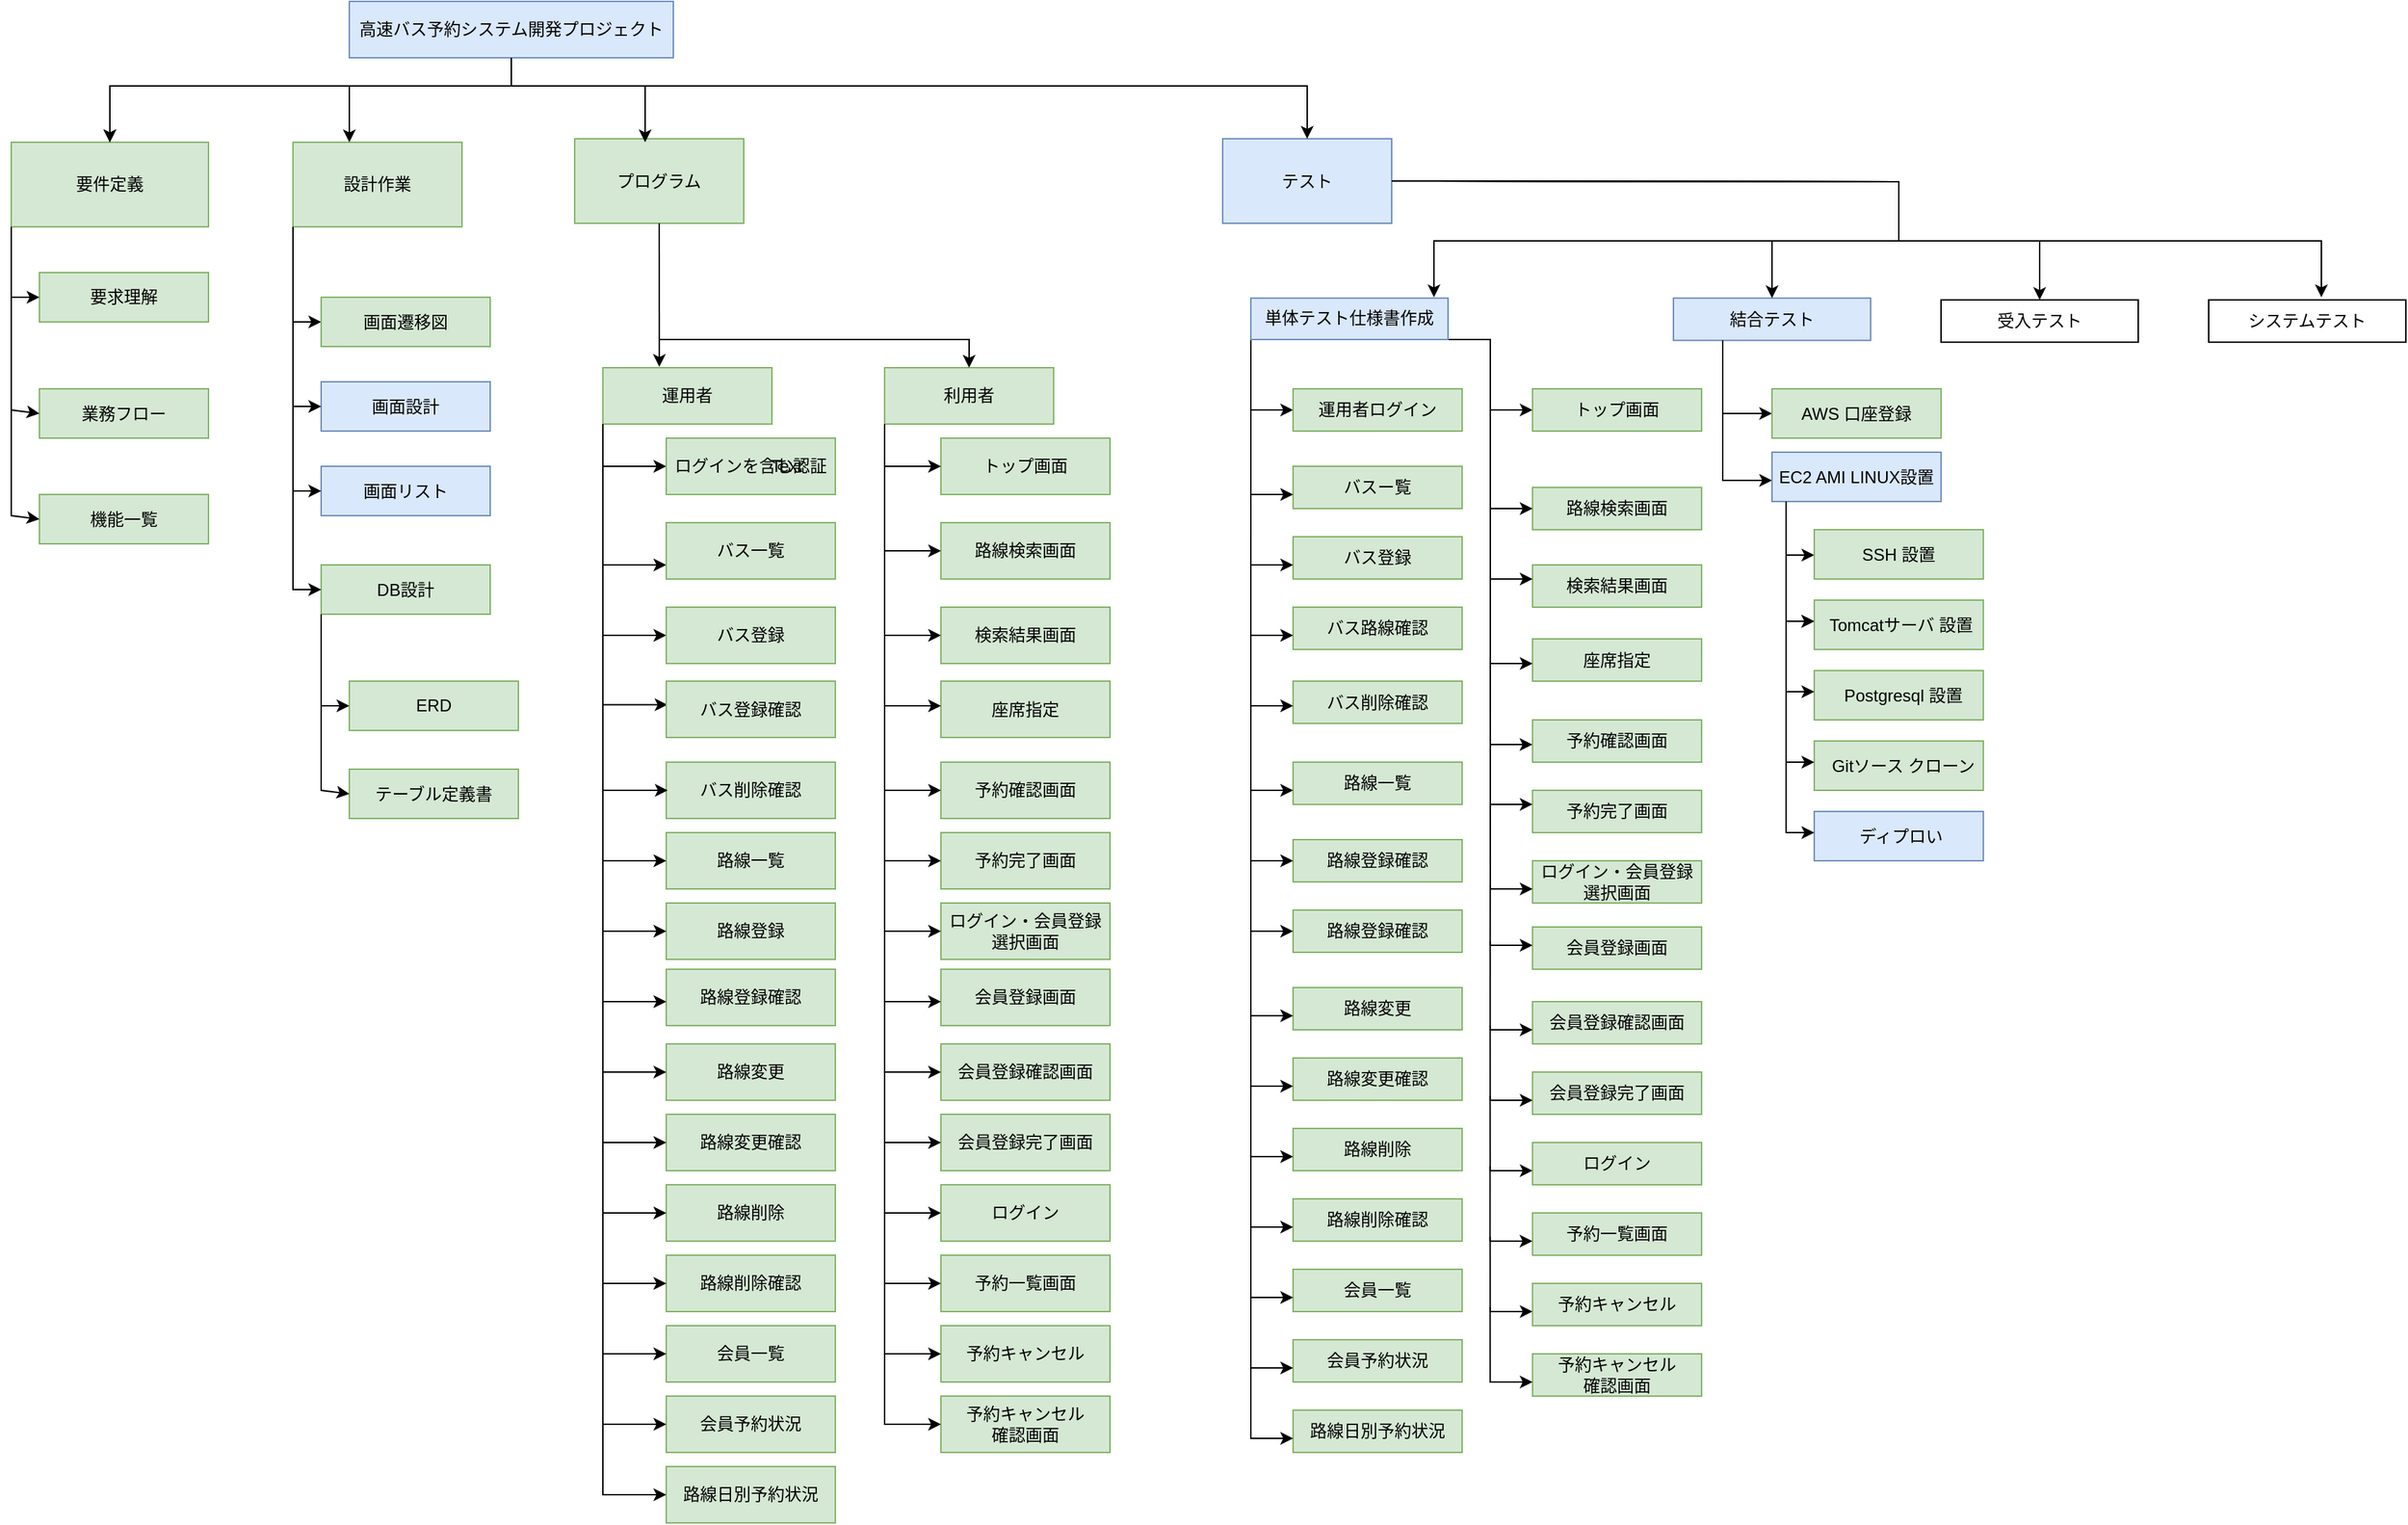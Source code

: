 <mxfile version="20.6.1" type="device"><diagram id="prtHgNgQTEPvFCAcTncT" name="Page-1"><mxGraphModel dx="2458" dy="1583" grid="1" gridSize="10" guides="1" tooltips="1" connect="1" arrows="1" fold="1" page="1" pageScale="1" pageWidth="1169" pageHeight="1654" math="0" shadow="0"><root><mxCell id="0"/><mxCell id="1" parent="0"/><mxCell id="2YZ6IijjVbYAgXZymC9r-2" value="高速バス予約システム開発プロジェクト" style="rounded=0;whiteSpace=wrap;html=1;fillColor=#dae8fc;strokeColor=#6c8ebf;" parent="1" vertex="1"><mxGeometry x="640" y="220" width="230" height="40" as="geometry"/></mxCell><mxCell id="2YZ6IijjVbYAgXZymC9r-4" value="要件定義&lt;br&gt;" style="rounded=0;whiteSpace=wrap;html=1;fillColor=#d5e8d4;strokeColor=#82b366;" parent="1" vertex="1"><mxGeometry x="400" y="320" width="140" height="60" as="geometry"/></mxCell><mxCell id="PONjKPKT1WQ02OCwqunE-102" style="edgeStyle=orthogonalEdgeStyle;rounded=0;orthogonalLoop=1;jettySize=auto;html=1;exitX=0;exitY=1;exitDx=0;exitDy=0;entryX=0;entryY=0.5;entryDx=0;entryDy=0;" parent="1" source="2YZ6IijjVbYAgXZymC9r-5" target="OT1QdNYtgGuG-CiTb3LI-2" edge="1"><mxGeometry relative="1" as="geometry"><mxPoint x="599.857" y="450" as="targetPoint"/></mxGeometry></mxCell><mxCell id="2YZ6IijjVbYAgXZymC9r-5" value="設計作業" style="rounded=0;whiteSpace=wrap;html=1;fillColor=#d5e8d4;strokeColor=#82b366;" parent="1" vertex="1"><mxGeometry x="600" y="320" width="120" height="60" as="geometry"/></mxCell><mxCell id="2YZ6IijjVbYAgXZymC9r-6" value="テスト" style="rounded=0;whiteSpace=wrap;html=1;fillColor=#dae8fc;strokeColor=#6c8ebf;" parent="1" vertex="1"><mxGeometry x="1260" y="317.5" width="120" height="60" as="geometry"/></mxCell><mxCell id="2YZ6IijjVbYAgXZymC9r-8" value="業務フロー" style="rounded=0;whiteSpace=wrap;html=1;fillColor=#d5e8d4;strokeColor=#82b366;" parent="1" vertex="1"><mxGeometry x="420" y="495" width="120" height="35" as="geometry"/></mxCell><mxCell id="2YZ6IijjVbYAgXZymC9r-9" value="機能一覧" style="rounded=0;whiteSpace=wrap;html=1;fillColor=#d5e8d4;strokeColor=#82b366;" parent="1" vertex="1"><mxGeometry x="420" y="570" width="120" height="35" as="geometry"/></mxCell><mxCell id="2YZ6IijjVbYAgXZymC9r-21" value="DB設計" style="rounded=0;whiteSpace=wrap;html=1;fillColor=#d5e8d4;strokeColor=#82b366;" parent="1" vertex="1"><mxGeometry x="620" y="620" width="120" height="35" as="geometry"/></mxCell><mxCell id="2YZ6IijjVbYAgXZymC9r-22" value="画面設計" style="rounded=0;whiteSpace=wrap;html=1;fillColor=#dae8fc;strokeColor=#6c8ebf;" parent="1" vertex="1"><mxGeometry x="620" y="490" width="120" height="35" as="geometry"/></mxCell><mxCell id="2YZ6IijjVbYAgXZymC9r-23" value="要求理解" style="rounded=0;whiteSpace=wrap;html=1;fillColor=#d5e8d4;strokeColor=#82b366;" parent="1" vertex="1"><mxGeometry x="420" y="412.5" width="120" height="35" as="geometry"/></mxCell><mxCell id="2YZ6IijjVbYAgXZymC9r-40" value="プログラム" style="rounded=0;whiteSpace=wrap;html=1;fillColor=#d5e8d4;strokeColor=#82b366;" parent="1" vertex="1"><mxGeometry x="800" y="317.5" width="120" height="60" as="geometry"/></mxCell><mxCell id="tXF75uUxSYQdRjVBE2Fn-13" style="edgeStyle=orthogonalEdgeStyle;rounded=0;orthogonalLoop=1;jettySize=auto;html=1;exitX=0;exitY=1;exitDx=0;exitDy=0;entryX=0;entryY=0.5;entryDx=0;entryDy=0;" parent="1" source="2YZ6IijjVbYAgXZymC9r-47" target="399WQl0dQXW_KDpSOLv3-2" edge="1"><mxGeometry relative="1" as="geometry"><Array as="points"><mxPoint x="1280" y="510"/></Array></mxGeometry></mxCell><mxCell id="tXF75uUxSYQdRjVBE2Fn-50" style="edgeStyle=orthogonalEdgeStyle;rounded=0;orthogonalLoop=1;jettySize=auto;html=1;exitX=1;exitY=1;exitDx=0;exitDy=0;entryX=0;entryY=0.5;entryDx=0;entryDy=0;" parent="1" source="2YZ6IijjVbYAgXZymC9r-47" target="tXF75uUxSYQdRjVBE2Fn-33" edge="1"><mxGeometry relative="1" as="geometry"><Array as="points"><mxPoint x="1450" y="460"/><mxPoint x="1450" y="510"/></Array></mxGeometry></mxCell><mxCell id="2YZ6IijjVbYAgXZymC9r-47" value="単体テスト仕様書作成" style="rounded=0;whiteSpace=wrap;html=1;fillColor=#dae8fc;strokeColor=#6c8ebf;" parent="1" vertex="1"><mxGeometry x="1280" y="430.63" width="140" height="29.37" as="geometry"/></mxCell><mxCell id="2YZ6IijjVbYAgXZymC9r-57" value="システムテスト" style="rounded=0;whiteSpace=wrap;html=1;" parent="1" vertex="1"><mxGeometry x="1960" y="431.88" width="140" height="30" as="geometry"/></mxCell><mxCell id="2YZ6IijjVbYAgXZymC9r-64" value="受入テスト" style="rounded=0;whiteSpace=wrap;html=1;" parent="1" vertex="1"><mxGeometry x="1770" y="431.88" width="140" height="30" as="geometry"/></mxCell><mxCell id="OT1QdNYtgGuG-CiTb3LI-2" value="画面遷移図" style="rounded=0;whiteSpace=wrap;html=1;fillColor=#d5e8d4;strokeColor=#82b366;" parent="1" vertex="1"><mxGeometry x="620" y="430" width="120" height="35" as="geometry"/></mxCell><mxCell id="OT1QdNYtgGuG-CiTb3LI-13" value="ERD" style="rounded=0;whiteSpace=wrap;html=1;fillColor=#d5e8d4;strokeColor=#82b366;" parent="1" vertex="1"><mxGeometry x="640" y="702.5" width="120" height="35" as="geometry"/></mxCell><mxCell id="OT1QdNYtgGuG-CiTb3LI-14" value="テーブル定義書" style="rounded=0;whiteSpace=wrap;html=1;fillColor=#d5e8d4;strokeColor=#82b366;" parent="1" vertex="1"><mxGeometry x="640" y="765" width="120" height="35" as="geometry"/></mxCell><mxCell id="1IsK7-y6gbtcuvaPX_P7-2" value="" style="edgeStyle=orthogonalEdgeStyle;rounded=0;orthogonalLoop=1;jettySize=auto;html=1;exitX=0.25;exitY=1;exitDx=0;exitDy=0;entryX=0;entryY=0.5;entryDx=0;entryDy=0;" edge="1" parent="1" source="OT1QdNYtgGuG-CiTb3LI-31" target="1IsK7-y6gbtcuvaPX_P7-1"><mxGeometry relative="1" as="geometry"/></mxCell><mxCell id="OT1QdNYtgGuG-CiTb3LI-31" value="結合テスト" style="rounded=0;whiteSpace=wrap;html=1;fillColor=#dae8fc;strokeColor=#6c8ebf;" parent="1" vertex="1"><mxGeometry x="1580" y="430.63" width="140" height="30" as="geometry"/></mxCell><mxCell id="UErRIo9fSoqFas0aDZZx-2" value="画面リスト" style="rounded=0;whiteSpace=wrap;html=1;fillColor=#dae8fc;strokeColor=#6c8ebf;" parent="1" vertex="1"><mxGeometry x="620" y="550" width="120" height="35" as="geometry"/></mxCell><mxCell id="PONjKPKT1WQ02OCwqunE-5" style="edgeStyle=orthogonalEdgeStyle;rounded=0;orthogonalLoop=1;jettySize=auto;html=1;exitX=0;exitY=1;exitDx=0;exitDy=0;entryX=0;entryY=0.5;entryDx=0;entryDy=0;" parent="1" source="UErRIo9fSoqFas0aDZZx-5" target="PONjKPKT1WQ02OCwqunE-1" edge="1"><mxGeometry relative="1" as="geometry"><mxPoint x="820" y="550" as="targetPoint"/><Array as="points"><mxPoint x="820" y="550"/></Array></mxGeometry></mxCell><mxCell id="PONjKPKT1WQ02OCwqunE-7" style="edgeStyle=orthogonalEdgeStyle;rounded=0;orthogonalLoop=1;jettySize=auto;html=1;exitX=0;exitY=1;exitDx=0;exitDy=0;entryX=0;entryY=0.75;entryDx=0;entryDy=0;" parent="1" source="UErRIo9fSoqFas0aDZZx-5" target="PONjKPKT1WQ02OCwqunE-4" edge="1"><mxGeometry relative="1" as="geometry"><mxPoint x="840" y="620" as="targetPoint"/><Array as="points"><mxPoint x="820" y="620"/><mxPoint x="860" y="620"/></Array></mxGeometry></mxCell><mxCell id="PONjKPKT1WQ02OCwqunE-18" style="edgeStyle=orthogonalEdgeStyle;rounded=0;orthogonalLoop=1;jettySize=auto;html=1;exitX=0;exitY=1;exitDx=0;exitDy=0;entryX=0;entryY=0.5;entryDx=0;entryDy=0;" parent="1" source="UErRIo9fSoqFas0aDZZx-5" target="PONjKPKT1WQ02OCwqunE-10" edge="1"><mxGeometry relative="1" as="geometry"><mxPoint x="860" y="670" as="targetPoint"/><Array as="points"><mxPoint x="820" y="670"/></Array></mxGeometry></mxCell><mxCell id="PONjKPKT1WQ02OCwqunE-19" style="edgeStyle=orthogonalEdgeStyle;rounded=0;orthogonalLoop=1;jettySize=auto;html=1;exitX=0;exitY=1;exitDx=0;exitDy=0;entryX=0.007;entryY=0.42;entryDx=0;entryDy=0;entryPerimeter=0;" parent="1" source="UErRIo9fSoqFas0aDZZx-5" target="PONjKPKT1WQ02OCwqunE-14" edge="1"><mxGeometry relative="1" as="geometry"><mxPoint x="860" y="720" as="targetPoint"/><Array as="points"><mxPoint x="820" y="719"/></Array></mxGeometry></mxCell><mxCell id="UErRIo9fSoqFas0aDZZx-5" value="運用者" style="rounded=0;whiteSpace=wrap;html=1;fillColor=#d5e8d4;strokeColor=#82b366;" parent="1" vertex="1"><mxGeometry x="820" y="480" width="120" height="40" as="geometry"/></mxCell><mxCell id="PONjKPKT1WQ02OCwqunE-1" value="ログインを含む認証" style="rounded=0;whiteSpace=wrap;html=1;fillColor=#d5e8d4;strokeColor=#82b366;" parent="1" vertex="1"><mxGeometry x="865" y="530" width="120" height="40" as="geometry"/></mxCell><mxCell id="PONjKPKT1WQ02OCwqunE-4" value="バス一覧" style="rounded=0;whiteSpace=wrap;html=1;fillColor=#d5e8d4;strokeColor=#82b366;" parent="1" vertex="1"><mxGeometry x="865" y="590" width="120" height="40" as="geometry"/></mxCell><mxCell id="PONjKPKT1WQ02OCwqunE-10" value="バス登録" style="rounded=0;whiteSpace=wrap;html=1;fillColor=#d5e8d4;strokeColor=#82b366;" parent="1" vertex="1"><mxGeometry x="865" y="650" width="120" height="40" as="geometry"/></mxCell><mxCell id="PONjKPKT1WQ02OCwqunE-14" value="バス登録確認" style="rounded=0;whiteSpace=wrap;html=1;fillColor=#d5e8d4;strokeColor=#82b366;" parent="1" vertex="1"><mxGeometry x="865" y="702.5" width="120" height="40" as="geometry"/></mxCell><mxCell id="PONjKPKT1WQ02OCwqunE-16" value="バス削除確認" style="rounded=0;whiteSpace=wrap;html=1;fillColor=#d5e8d4;strokeColor=#82b366;" parent="1" vertex="1"><mxGeometry x="865" y="760" width="120" height="40" as="geometry"/></mxCell><mxCell id="PONjKPKT1WQ02OCwqunE-17" value="路線一覧" style="rounded=0;whiteSpace=wrap;html=1;fillColor=#d5e8d4;strokeColor=#82b366;" parent="1" vertex="1"><mxGeometry x="865" y="810" width="120" height="40" as="geometry"/></mxCell><mxCell id="PONjKPKT1WQ02OCwqunE-21" value="路線登録" style="rounded=0;whiteSpace=wrap;html=1;fillColor=#d5e8d4;strokeColor=#82b366;" parent="1" vertex="1"><mxGeometry x="865" y="860" width="120" height="40" as="geometry"/></mxCell><mxCell id="PONjKPKT1WQ02OCwqunE-22" value="路線登録確認" style="rounded=0;whiteSpace=wrap;html=1;fillColor=#d5e8d4;strokeColor=#82b366;" parent="1" vertex="1"><mxGeometry x="865" y="907" width="120" height="40" as="geometry"/></mxCell><mxCell id="PONjKPKT1WQ02OCwqunE-23" value="路線変更" style="rounded=0;whiteSpace=wrap;html=1;fillColor=#d5e8d4;strokeColor=#82b366;" parent="1" vertex="1"><mxGeometry x="865" y="960" width="120" height="40" as="geometry"/></mxCell><mxCell id="PONjKPKT1WQ02OCwqunE-24" value="路線変更確認" style="rounded=0;whiteSpace=wrap;html=1;fillColor=#d5e8d4;strokeColor=#82b366;" parent="1" vertex="1"><mxGeometry x="865" y="1010" width="120" height="40" as="geometry"/></mxCell><mxCell id="PONjKPKT1WQ02OCwqunE-25" value="路線削除" style="rounded=0;whiteSpace=wrap;html=1;fillColor=#d5e8d4;strokeColor=#82b366;" parent="1" vertex="1"><mxGeometry x="865" y="1060" width="120" height="40" as="geometry"/></mxCell><mxCell id="PONjKPKT1WQ02OCwqunE-26" value="路線削除確認" style="rounded=0;whiteSpace=wrap;html=1;fillColor=#d5e8d4;strokeColor=#82b366;" parent="1" vertex="1"><mxGeometry x="865" y="1110" width="120" height="40" as="geometry"/></mxCell><mxCell id="PONjKPKT1WQ02OCwqunE-28" value="会員一覧" style="rounded=0;whiteSpace=wrap;html=1;fillColor=#d5e8d4;strokeColor=#82b366;" parent="1" vertex="1"><mxGeometry x="865" y="1160" width="120" height="40" as="geometry"/></mxCell><mxCell id="PONjKPKT1WQ02OCwqunE-29" value="会員予約状況" style="rounded=0;whiteSpace=wrap;html=1;fillColor=#d5e8d4;strokeColor=#82b366;" parent="1" vertex="1"><mxGeometry x="865" y="1210" width="120" height="40" as="geometry"/></mxCell><mxCell id="PONjKPKT1WQ02OCwqunE-30" value="路線日別予約状況" style="rounded=0;whiteSpace=wrap;html=1;fillColor=#d5e8d4;strokeColor=#82b366;" parent="1" vertex="1"><mxGeometry x="865" y="1260" width="120" height="40" as="geometry"/></mxCell><mxCell id="PONjKPKT1WQ02OCwqunE-33" style="edgeStyle=orthogonalEdgeStyle;rounded=0;orthogonalLoop=1;jettySize=auto;html=1;exitX=0;exitY=1;exitDx=0;exitDy=0;" parent="1" source="UErRIo9fSoqFas0aDZZx-5" edge="1"><mxGeometry relative="1" as="geometry"><mxPoint x="866" y="780" as="targetPoint"/><mxPoint x="820" y="515" as="sourcePoint"/><Array as="points"><mxPoint x="820" y="780"/><mxPoint x="866" y="780"/></Array></mxGeometry></mxCell><mxCell id="PONjKPKT1WQ02OCwqunE-34" style="edgeStyle=orthogonalEdgeStyle;rounded=0;orthogonalLoop=1;jettySize=auto;html=1;exitX=0;exitY=1;exitDx=0;exitDy=0;entryX=0;entryY=0.5;entryDx=0;entryDy=0;" parent="1" source="UErRIo9fSoqFas0aDZZx-5" target="PONjKPKT1WQ02OCwqunE-17" edge="1"><mxGeometry relative="1" as="geometry"><mxPoint x="860" y="830" as="targetPoint"/><mxPoint x="820" y="515" as="sourcePoint"/><Array as="points"><mxPoint x="820" y="830"/></Array></mxGeometry></mxCell><mxCell id="PONjKPKT1WQ02OCwqunE-35" style="edgeStyle=orthogonalEdgeStyle;rounded=0;orthogonalLoop=1;jettySize=auto;html=1;exitX=0;exitY=1;exitDx=0;exitDy=0;" parent="1" source="UErRIo9fSoqFas0aDZZx-5" edge="1"><mxGeometry relative="1" as="geometry"><mxPoint x="865" y="880" as="targetPoint"/><mxPoint x="820" y="515.0" as="sourcePoint"/><Array as="points"><mxPoint x="820" y="880"/><mxPoint x="865" y="880"/></Array></mxGeometry></mxCell><mxCell id="PONjKPKT1WQ02OCwqunE-36" style="edgeStyle=orthogonalEdgeStyle;rounded=0;orthogonalLoop=1;jettySize=auto;html=1;exitX=0;exitY=1;exitDx=0;exitDy=0;" parent="1" source="UErRIo9fSoqFas0aDZZx-5" edge="1"><mxGeometry relative="1" as="geometry"><mxPoint x="865" y="930" as="targetPoint"/><mxPoint x="820" y="515.0" as="sourcePoint"/><Array as="points"><mxPoint x="820" y="930"/><mxPoint x="865" y="930"/></Array></mxGeometry></mxCell><mxCell id="PONjKPKT1WQ02OCwqunE-37" style="edgeStyle=orthogonalEdgeStyle;rounded=0;orthogonalLoop=1;jettySize=auto;html=1;exitX=0;exitY=1;exitDx=0;exitDy=0;entryX=0;entryY=0.5;entryDx=0;entryDy=0;" parent="1" source="UErRIo9fSoqFas0aDZZx-5" target="PONjKPKT1WQ02OCwqunE-23" edge="1"><mxGeometry relative="1" as="geometry"><mxPoint x="865.0" y="930" as="targetPoint"/><mxPoint x="820" y="515.0" as="sourcePoint"/><Array as="points"><mxPoint x="820" y="980"/></Array></mxGeometry></mxCell><mxCell id="PONjKPKT1WQ02OCwqunE-38" style="edgeStyle=orthogonalEdgeStyle;rounded=0;orthogonalLoop=1;jettySize=auto;html=1;exitX=0;exitY=1;exitDx=0;exitDy=0;" parent="1" source="UErRIo9fSoqFas0aDZZx-5" edge="1"><mxGeometry relative="1" as="geometry"><mxPoint x="865" y="1030" as="targetPoint"/><mxPoint x="820" y="515.0" as="sourcePoint"/><Array as="points"><mxPoint x="820" y="1030"/><mxPoint x="865" y="1030"/></Array></mxGeometry></mxCell><mxCell id="PONjKPKT1WQ02OCwqunE-44" style="edgeStyle=orthogonalEdgeStyle;rounded=0;orthogonalLoop=1;jettySize=auto;html=1;exitX=0;exitY=1;exitDx=0;exitDy=0;" parent="1" source="UErRIo9fSoqFas0aDZZx-5" edge="1"><mxGeometry relative="1" as="geometry"><mxPoint x="865" y="1080" as="targetPoint"/><mxPoint x="820" y="515" as="sourcePoint"/><Array as="points"><mxPoint x="820" y="1080"/><mxPoint x="865" y="1080"/></Array></mxGeometry></mxCell><mxCell id="PONjKPKT1WQ02OCwqunE-45" style="edgeStyle=orthogonalEdgeStyle;rounded=0;orthogonalLoop=1;jettySize=auto;html=1;exitX=0;exitY=1;exitDx=0;exitDy=0;entryX=0;entryY=0.5;entryDx=0;entryDy=0;" parent="1" source="UErRIo9fSoqFas0aDZZx-5" target="PONjKPKT1WQ02OCwqunE-26" edge="1"><mxGeometry relative="1" as="geometry"><mxPoint x="865" y="1080" as="targetPoint"/><mxPoint x="820" y="515" as="sourcePoint"/><Array as="points"><mxPoint x="820" y="1130"/></Array></mxGeometry></mxCell><mxCell id="PONjKPKT1WQ02OCwqunE-46" style="edgeStyle=orthogonalEdgeStyle;rounded=0;orthogonalLoop=1;jettySize=auto;html=1;exitX=0;exitY=1;exitDx=0;exitDy=0;" parent="1" source="UErRIo9fSoqFas0aDZZx-5" target="PONjKPKT1WQ02OCwqunE-28" edge="1"><mxGeometry relative="1" as="geometry"><mxPoint x="860" y="1180" as="targetPoint"/><mxPoint x="820" y="515" as="sourcePoint"/><Array as="points"><mxPoint x="820" y="1180"/></Array></mxGeometry></mxCell><mxCell id="PONjKPKT1WQ02OCwqunE-48" style="edgeStyle=orthogonalEdgeStyle;rounded=0;orthogonalLoop=1;jettySize=auto;html=1;exitX=0;exitY=1;exitDx=0;exitDy=0;entryX=0;entryY=0.5;entryDx=0;entryDy=0;" parent="1" source="UErRIo9fSoqFas0aDZZx-5" target="PONjKPKT1WQ02OCwqunE-29" edge="1"><mxGeometry relative="1" as="geometry"><mxPoint x="865.0" y="1180.034" as="targetPoint"/><mxPoint x="820" y="515.0" as="sourcePoint"/><Array as="points"><mxPoint x="820" y="1230"/></Array></mxGeometry></mxCell><mxCell id="PONjKPKT1WQ02OCwqunE-49" style="edgeStyle=orthogonalEdgeStyle;rounded=0;orthogonalLoop=1;jettySize=auto;html=1;exitX=0;exitY=1;exitDx=0;exitDy=0;entryX=0;entryY=0.5;entryDx=0;entryDy=0;" parent="1" source="UErRIo9fSoqFas0aDZZx-5" target="PONjKPKT1WQ02OCwqunE-30" edge="1"><mxGeometry relative="1" as="geometry"><mxPoint x="865.0" y="1230" as="targetPoint"/><mxPoint x="820" y="515.0" as="sourcePoint"/><Array as="points"><mxPoint x="820" y="1280"/></Array></mxGeometry></mxCell><mxCell id="PONjKPKT1WQ02OCwqunE-52" value="" style="endArrow=classic;html=1;rounded=0;exitX=0.5;exitY=1;exitDx=0;exitDy=0;entryX=0.5;entryY=0;entryDx=0;entryDy=0;" parent="1" source="2YZ6IijjVbYAgXZymC9r-2" target="2YZ6IijjVbYAgXZymC9r-4" edge="1"><mxGeometry width="50" height="50" relative="1" as="geometry"><mxPoint x="780" y="510" as="sourcePoint"/><mxPoint x="470" y="280" as="targetPoint"/><Array as="points"><mxPoint x="755" y="280"/><mxPoint x="470" y="280"/></Array></mxGeometry></mxCell><mxCell id="PONjKPKT1WQ02OCwqunE-54" value="" style="endArrow=classic;html=1;rounded=0;exitX=0.5;exitY=1;exitDx=0;exitDy=0;entryX=0.5;entryY=0;entryDx=0;entryDy=0;" parent="1" source="2YZ6IijjVbYAgXZymC9r-2" target="2YZ6IijjVbYAgXZymC9r-4" edge="1"><mxGeometry width="50" height="50" relative="1" as="geometry"><mxPoint x="755" y="260" as="sourcePoint"/><mxPoint x="470" y="320" as="targetPoint"/><Array as="points"><mxPoint x="755" y="280"/><mxPoint x="470" y="280"/><mxPoint x="470" y="300"/></Array></mxGeometry></mxCell><mxCell id="PONjKPKT1WQ02OCwqunE-57" value="" style="endArrow=classic;html=1;rounded=0;exitX=0.5;exitY=1;exitDx=0;exitDy=0;" parent="1" source="2YZ6IijjVbYAgXZymC9r-2" edge="1"><mxGeometry width="50" height="50" relative="1" as="geometry"><mxPoint x="755" y="260" as="sourcePoint"/><mxPoint x="640" y="320" as="targetPoint"/><Array as="points"><mxPoint x="755" y="280"/><mxPoint x="640" y="280"/><mxPoint x="640" y="320"/></Array></mxGeometry></mxCell><mxCell id="PONjKPKT1WQ02OCwqunE-58" value="" style="endArrow=classic;html=1;rounded=0;exitX=0.5;exitY=1;exitDx=0;exitDy=0;" parent="1" source="2YZ6IijjVbYAgXZymC9r-2" edge="1"><mxGeometry width="50" height="50" relative="1" as="geometry"><mxPoint x="755" y="260" as="sourcePoint"/><mxPoint x="850" y="320" as="targetPoint"/><Array as="points"><mxPoint x="755" y="280"/><mxPoint x="850" y="280"/><mxPoint x="850" y="300"/><mxPoint x="850" y="320"/></Array></mxGeometry></mxCell><mxCell id="PONjKPKT1WQ02OCwqunE-59" value="利用者" style="rounded=0;whiteSpace=wrap;html=1;fillColor=#d5e8d4;strokeColor=#82b366;" parent="1" vertex="1"><mxGeometry x="1020" y="480" width="120" height="40" as="geometry"/></mxCell><mxCell id="PONjKPKT1WQ02OCwqunE-63" value="" style="endArrow=classic;html=1;rounded=0;exitX=0.5;exitY=1;exitDx=0;exitDy=0;entryX=0.5;entryY=0;entryDx=0;entryDy=0;" parent="1" source="2YZ6IijjVbYAgXZymC9r-2" target="2YZ6IijjVbYAgXZymC9r-6" edge="1"><mxGeometry width="50" height="50" relative="1" as="geometry"><mxPoint x="755" y="260" as="sourcePoint"/><mxPoint x="850" y="320" as="targetPoint"/><Array as="points"><mxPoint x="755" y="280"/><mxPoint x="850" y="280"/><mxPoint x="1320" y="280"/><mxPoint x="1320" y="300"/></Array></mxGeometry></mxCell><mxCell id="PONjKPKT1WQ02OCwqunE-64" value="" style="endArrow=classic;html=1;rounded=0;exitX=0.5;exitY=1;exitDx=0;exitDy=0;entryX=0.334;entryY=-0.015;entryDx=0;entryDy=0;entryPerimeter=0;" parent="1" source="2YZ6IijjVbYAgXZymC9r-40" target="UErRIo9fSoqFas0aDZZx-5" edge="1"><mxGeometry width="50" height="50" relative="1" as="geometry"><mxPoint x="980" y="490" as="sourcePoint"/><mxPoint x="1030" y="440" as="targetPoint"/></mxGeometry></mxCell><mxCell id="PONjKPKT1WQ02OCwqunE-65" value="" style="endArrow=classic;html=1;rounded=0;entryX=0.5;entryY=0;entryDx=0;entryDy=0;" parent="1" target="PONjKPKT1WQ02OCwqunE-59" edge="1"><mxGeometry width="50" height="50" relative="1" as="geometry"><mxPoint x="860" y="460" as="sourcePoint"/><mxPoint x="1080" y="460" as="targetPoint"/><Array as="points"><mxPoint x="1080" y="460"/></Array></mxGeometry></mxCell><mxCell id="PONjKPKT1WQ02OCwqunE-66" value="トップ画面" style="rounded=0;whiteSpace=wrap;html=1;" parent="1" vertex="1"><mxGeometry x="1060" y="530" width="120" height="40" as="geometry"/></mxCell><mxCell id="PONjKPKT1WQ02OCwqunE-67" value="トップ画面" style="rounded=0;whiteSpace=wrap;html=1;fillColor=#d5e8d4;strokeColor=#82b366;" parent="1" vertex="1"><mxGeometry x="1060" y="530" width="120" height="40" as="geometry"/></mxCell><mxCell id="PONjKPKT1WQ02OCwqunE-68" value="路線検索画面" style="rounded=0;whiteSpace=wrap;html=1;fillColor=#d5e8d4;strokeColor=#82b366;" parent="1" vertex="1"><mxGeometry x="1060" y="590" width="120" height="40" as="geometry"/></mxCell><mxCell id="PONjKPKT1WQ02OCwqunE-69" value="検索結果画面" style="rounded=0;whiteSpace=wrap;html=1;fillColor=#d5e8d4;strokeColor=#82b366;" parent="1" vertex="1"><mxGeometry x="1060" y="650" width="120" height="40" as="geometry"/></mxCell><mxCell id="PONjKPKT1WQ02OCwqunE-70" value="座席指定" style="rounded=0;whiteSpace=wrap;html=1;fillColor=#d5e8d4;strokeColor=#82b366;" parent="1" vertex="1"><mxGeometry x="1060" y="702.5" width="120" height="40" as="geometry"/></mxCell><mxCell id="PONjKPKT1WQ02OCwqunE-71" value="予約確認画面" style="rounded=0;whiteSpace=wrap;html=1;fillColor=#d5e8d4;strokeColor=#82b366;" parent="1" vertex="1"><mxGeometry x="1060" y="760" width="120" height="40" as="geometry"/></mxCell><mxCell id="PONjKPKT1WQ02OCwqunE-72" value="予約完了画面" style="rounded=0;whiteSpace=wrap;html=1;fillColor=#d5e8d4;strokeColor=#82b366;" parent="1" vertex="1"><mxGeometry x="1060" y="810" width="120" height="40" as="geometry"/></mxCell><mxCell id="PONjKPKT1WQ02OCwqunE-75" value="ログイン・会員登録選択画面" style="rounded=0;whiteSpace=wrap;html=1;fillColor=#d5e8d4;strokeColor=#82b366;" parent="1" vertex="1"><mxGeometry x="1060" y="860" width="120" height="40" as="geometry"/></mxCell><mxCell id="PONjKPKT1WQ02OCwqunE-76" value="会員登録画面" style="rounded=0;whiteSpace=wrap;html=1;fillColor=#d5e8d4;strokeColor=#82b366;" parent="1" vertex="1"><mxGeometry x="1060" y="907" width="120" height="40" as="geometry"/></mxCell><mxCell id="PONjKPKT1WQ02OCwqunE-77" value="会員登録確認画面" style="rounded=0;whiteSpace=wrap;html=1;fillColor=#d5e8d4;strokeColor=#82b366;" parent="1" vertex="1"><mxGeometry x="1060" y="960" width="120" height="40" as="geometry"/></mxCell><mxCell id="PONjKPKT1WQ02OCwqunE-78" value="会員登録完了画面" style="rounded=0;whiteSpace=wrap;html=1;fillColor=#d5e8d4;strokeColor=#82b366;" parent="1" vertex="1"><mxGeometry x="1060" y="1010" width="120" height="40" as="geometry"/></mxCell><mxCell id="PONjKPKT1WQ02OCwqunE-79" value="ログイン" style="rounded=0;whiteSpace=wrap;html=1;fillColor=#d5e8d4;strokeColor=#82b366;" parent="1" vertex="1"><mxGeometry x="1060" y="1060" width="120" height="40" as="geometry"/></mxCell><mxCell id="PONjKPKT1WQ02OCwqunE-80" value="予約一覧画面" style="rounded=0;whiteSpace=wrap;html=1;fillColor=#d5e8d4;strokeColor=#82b366;" parent="1" vertex="1"><mxGeometry x="1060" y="1110" width="120" height="40" as="geometry"/></mxCell><mxCell id="PONjKPKT1WQ02OCwqunE-81" value="予約キャンセル" style="rounded=0;whiteSpace=wrap;html=1;fillColor=#d5e8d4;strokeColor=#82b366;" parent="1" vertex="1"><mxGeometry x="1060" y="1160" width="120" height="40" as="geometry"/></mxCell><mxCell id="PONjKPKT1WQ02OCwqunE-82" value="予約キャンセル&lt;br&gt;確認画面" style="rounded=0;whiteSpace=wrap;html=1;fillColor=#d5e8d4;strokeColor=#82b366;" parent="1" vertex="1"><mxGeometry x="1060" y="1210" width="120" height="40" as="geometry"/></mxCell><mxCell id="PONjKPKT1WQ02OCwqunE-83" value="" style="endArrow=classic;html=1;rounded=0;exitX=0;exitY=1;exitDx=0;exitDy=0;entryX=0;entryY=0.5;entryDx=0;entryDy=0;" parent="1" source="PONjKPKT1WQ02OCwqunE-59" target="PONjKPKT1WQ02OCwqunE-67" edge="1"><mxGeometry width="50" height="50" relative="1" as="geometry"><mxPoint x="970" y="680" as="sourcePoint"/><mxPoint x="1040" y="560" as="targetPoint"/><Array as="points"><mxPoint x="1020" y="550"/></Array></mxGeometry></mxCell><mxCell id="PONjKPKT1WQ02OCwqunE-84" value="" style="endArrow=classic;html=1;rounded=0;exitX=0;exitY=1;exitDx=0;exitDy=0;entryX=0;entryY=0.5;entryDx=0;entryDy=0;" parent="1" source="PONjKPKT1WQ02OCwqunE-59" target="PONjKPKT1WQ02OCwqunE-68" edge="1"><mxGeometry width="50" height="50" relative="1" as="geometry"><mxPoint x="1020" y="520" as="sourcePoint"/><mxPoint x="1050" y="610" as="targetPoint"/><Array as="points"><mxPoint x="1020" y="550"/><mxPoint x="1020" y="610"/></Array></mxGeometry></mxCell><mxCell id="PONjKPKT1WQ02OCwqunE-86" value="" style="endArrow=classic;html=1;rounded=0;exitX=0;exitY=1;exitDx=0;exitDy=0;entryX=0;entryY=0.5;entryDx=0;entryDy=0;" parent="1" source="PONjKPKT1WQ02OCwqunE-59" target="PONjKPKT1WQ02OCwqunE-69" edge="1"><mxGeometry width="50" height="50" relative="1" as="geometry"><mxPoint x="1020" y="520" as="sourcePoint"/><mxPoint x="1060" y="610" as="targetPoint"/><Array as="points"><mxPoint x="1020" y="550"/><mxPoint x="1020" y="610"/><mxPoint x="1020" y="670"/></Array></mxGeometry></mxCell><mxCell id="PONjKPKT1WQ02OCwqunE-87" value="" style="endArrow=classic;html=1;rounded=0;exitX=0;exitY=1;exitDx=0;exitDy=0;" parent="1" source="PONjKPKT1WQ02OCwqunE-59" edge="1"><mxGeometry width="50" height="50" relative="1" as="geometry"><mxPoint x="1020" y="520" as="sourcePoint"/><mxPoint x="1060" y="720" as="targetPoint"/><Array as="points"><mxPoint x="1020" y="550"/><mxPoint x="1020" y="610"/><mxPoint x="1020" y="720"/></Array></mxGeometry></mxCell><mxCell id="PONjKPKT1WQ02OCwqunE-88" value="" style="endArrow=classic;html=1;rounded=0;exitX=0;exitY=1;exitDx=0;exitDy=0;entryX=0;entryY=0.5;entryDx=0;entryDy=0;" parent="1" source="PONjKPKT1WQ02OCwqunE-59" target="PONjKPKT1WQ02OCwqunE-71" edge="1"><mxGeometry width="50" height="50" relative="1" as="geometry"><mxPoint x="1020" y="520" as="sourcePoint"/><mxPoint x="1060" y="720" as="targetPoint"/><Array as="points"><mxPoint x="1020" y="550"/><mxPoint x="1020" y="610"/><mxPoint x="1020" y="720"/><mxPoint x="1020" y="780"/></Array></mxGeometry></mxCell><mxCell id="PONjKPKT1WQ02OCwqunE-89" value="" style="endArrow=classic;html=1;rounded=0;exitX=0;exitY=1;exitDx=0;exitDy=0;entryX=0;entryY=0.5;entryDx=0;entryDy=0;" parent="1" source="PONjKPKT1WQ02OCwqunE-59" target="PONjKPKT1WQ02OCwqunE-72" edge="1"><mxGeometry width="50" height="50" relative="1" as="geometry"><mxPoint x="1020" y="520" as="sourcePoint"/><mxPoint x="1060" y="780" as="targetPoint"/><Array as="points"><mxPoint x="1020" y="550"/><mxPoint x="1020" y="610"/><mxPoint x="1020" y="720"/><mxPoint x="1020" y="780"/><mxPoint x="1020" y="830"/></Array></mxGeometry></mxCell><mxCell id="PONjKPKT1WQ02OCwqunE-90" value="" style="endArrow=classic;html=1;rounded=0;exitX=0;exitY=1;exitDx=0;exitDy=0;entryX=0;entryY=0.5;entryDx=0;entryDy=0;" parent="1" source="PONjKPKT1WQ02OCwqunE-59" target="PONjKPKT1WQ02OCwqunE-75" edge="1"><mxGeometry width="50" height="50" relative="1" as="geometry"><mxPoint x="1020" y="520" as="sourcePoint"/><mxPoint x="1060" y="830" as="targetPoint"/><Array as="points"><mxPoint x="1020" y="550"/><mxPoint x="1020" y="610"/><mxPoint x="1020" y="720"/><mxPoint x="1020" y="780"/><mxPoint x="1020" y="880"/></Array></mxGeometry></mxCell><mxCell id="PONjKPKT1WQ02OCwqunE-91" value="" style="endArrow=classic;html=1;rounded=0;exitX=0;exitY=1;exitDx=0;exitDy=0;" parent="1" source="PONjKPKT1WQ02OCwqunE-59" edge="1"><mxGeometry width="50" height="50" relative="1" as="geometry"><mxPoint x="1020" y="520" as="sourcePoint"/><mxPoint x="1060" y="930" as="targetPoint"/><Array as="points"><mxPoint x="1020" y="550"/><mxPoint x="1020" y="610"/><mxPoint x="1020" y="720"/><mxPoint x="1020" y="780"/><mxPoint x="1020" y="930"/></Array></mxGeometry></mxCell><mxCell id="PONjKPKT1WQ02OCwqunE-92" value="" style="endArrow=classic;html=1;rounded=0;exitX=0;exitY=1;exitDx=0;exitDy=0;entryX=0;entryY=0.5;entryDx=0;entryDy=0;" parent="1" source="PONjKPKT1WQ02OCwqunE-59" target="PONjKPKT1WQ02OCwqunE-78" edge="1"><mxGeometry width="50" height="50" relative="1" as="geometry"><mxPoint x="1020" y="520" as="sourcePoint"/><mxPoint x="1060" y="930" as="targetPoint"/><Array as="points"><mxPoint x="1020" y="550"/><mxPoint x="1020" y="610"/><mxPoint x="1020" y="720"/><mxPoint x="1020" y="780"/><mxPoint x="1020" y="930"/><mxPoint x="1020" y="1030"/></Array></mxGeometry></mxCell><mxCell id="PONjKPKT1WQ02OCwqunE-93" value="" style="endArrow=classic;html=1;rounded=0;exitX=0;exitY=1;exitDx=0;exitDy=0;entryX=0;entryY=0.5;entryDx=0;entryDy=0;" parent="1" source="PONjKPKT1WQ02OCwqunE-59" target="PONjKPKT1WQ02OCwqunE-77" edge="1"><mxGeometry width="50" height="50" relative="1" as="geometry"><mxPoint x="1020" y="520" as="sourcePoint"/><mxPoint x="1060" y="930" as="targetPoint"/><Array as="points"><mxPoint x="1020" y="550"/><mxPoint x="1020" y="610"/><mxPoint x="1020" y="720"/><mxPoint x="1020" y="780"/><mxPoint x="1020" y="930"/><mxPoint x="1020" y="980"/></Array></mxGeometry></mxCell><mxCell id="PONjKPKT1WQ02OCwqunE-95" value="" style="endArrow=classic;html=1;rounded=0;exitX=0;exitY=1;exitDx=0;exitDy=0;entryX=0;entryY=0.5;entryDx=0;entryDy=0;" parent="1" source="PONjKPKT1WQ02OCwqunE-59" target="PONjKPKT1WQ02OCwqunE-79" edge="1"><mxGeometry width="50" height="50" relative="1" as="geometry"><mxPoint x="1020" y="520" as="sourcePoint"/><mxPoint x="1060" y="1030" as="targetPoint"/><Array as="points"><mxPoint x="1020" y="550"/><mxPoint x="1020" y="610"/><mxPoint x="1020" y="720"/><mxPoint x="1020" y="780"/><mxPoint x="1020" y="930"/><mxPoint x="1020" y="1080"/></Array></mxGeometry></mxCell><mxCell id="PONjKPKT1WQ02OCwqunE-96" value="" style="endArrow=classic;html=1;rounded=0;exitX=0;exitY=1;exitDx=0;exitDy=0;" parent="1" source="PONjKPKT1WQ02OCwqunE-59" edge="1"><mxGeometry width="50" height="50" relative="1" as="geometry"><mxPoint x="1020" y="520" as="sourcePoint"/><mxPoint x="1060" y="1130" as="targetPoint"/><Array as="points"><mxPoint x="1020" y="550"/><mxPoint x="1020" y="610"/><mxPoint x="1020" y="720"/><mxPoint x="1020" y="780"/><mxPoint x="1020" y="930"/><mxPoint x="1020" y="1130"/></Array></mxGeometry></mxCell><mxCell id="PONjKPKT1WQ02OCwqunE-98" value="" style="endArrow=classic;html=1;rounded=0;exitX=0;exitY=1;exitDx=0;exitDy=0;entryX=0;entryY=0.5;entryDx=0;entryDy=0;" parent="1" source="PONjKPKT1WQ02OCwqunE-59" target="PONjKPKT1WQ02OCwqunE-81" edge="1"><mxGeometry width="50" height="50" relative="1" as="geometry"><mxPoint x="1020" y="520" as="sourcePoint"/><mxPoint x="1060" y="1130" as="targetPoint"/><Array as="points"><mxPoint x="1020" y="550"/><mxPoint x="1020" y="610"/><mxPoint x="1020" y="720"/><mxPoint x="1020" y="780"/><mxPoint x="1020" y="930"/><mxPoint x="1020" y="1180"/></Array></mxGeometry></mxCell><mxCell id="PONjKPKT1WQ02OCwqunE-100" value="" style="endArrow=classic;html=1;rounded=0;exitX=0;exitY=1;exitDx=0;exitDy=0;entryX=0;entryY=0.5;entryDx=0;entryDy=0;" parent="1" source="PONjKPKT1WQ02OCwqunE-59" target="PONjKPKT1WQ02OCwqunE-82" edge="1"><mxGeometry width="50" height="50" relative="1" as="geometry"><mxPoint x="1020" y="520" as="sourcePoint"/><mxPoint x="1060" y="1230" as="targetPoint"/><Array as="points"><mxPoint x="1020" y="550"/><mxPoint x="1020" y="610"/><mxPoint x="1020" y="720"/><mxPoint x="1020" y="780"/><mxPoint x="1020" y="930"/><mxPoint x="1020" y="1230"/></Array></mxGeometry></mxCell><mxCell id="PONjKPKT1WQ02OCwqunE-103" style="edgeStyle=orthogonalEdgeStyle;rounded=0;orthogonalLoop=1;jettySize=auto;html=1;exitX=0;exitY=1;exitDx=0;exitDy=0;entryX=0;entryY=0.5;entryDx=0;entryDy=0;" parent="1" source="2YZ6IijjVbYAgXZymC9r-5" target="2YZ6IijjVbYAgXZymC9r-22" edge="1"><mxGeometry relative="1" as="geometry"><mxPoint x="599.857" y="450" as="targetPoint"/></mxGeometry></mxCell><mxCell id="PONjKPKT1WQ02OCwqunE-104" style="edgeStyle=orthogonalEdgeStyle;rounded=0;orthogonalLoop=1;jettySize=auto;html=1;exitX=0;exitY=1;exitDx=0;exitDy=0;entryX=0;entryY=0.5;entryDx=0;entryDy=0;" parent="1" source="2YZ6IijjVbYAgXZymC9r-5" target="UErRIo9fSoqFas0aDZZx-2" edge="1"><mxGeometry relative="1" as="geometry"><mxPoint x="599.857" y="450" as="targetPoint"/></mxGeometry></mxCell><mxCell id="PONjKPKT1WQ02OCwqunE-105" style="edgeStyle=orthogonalEdgeStyle;rounded=0;orthogonalLoop=1;jettySize=auto;html=1;exitX=0;exitY=1;exitDx=0;exitDy=0;entryX=0;entryY=0.5;entryDx=0;entryDy=0;" parent="1" source="2YZ6IijjVbYAgXZymC9r-5" target="2YZ6IijjVbYAgXZymC9r-21" edge="1"><mxGeometry relative="1" as="geometry"><mxPoint x="599.857" y="450" as="targetPoint"/></mxGeometry></mxCell><mxCell id="PONjKPKT1WQ02OCwqunE-106" value="" style="endArrow=classic;html=1;rounded=0;entryX=0;entryY=0.5;entryDx=0;entryDy=0;" parent="1" target="OT1QdNYtgGuG-CiTb3LI-13" edge="1"><mxGeometry width="50" height="50" relative="1" as="geometry"><mxPoint x="620" y="660" as="sourcePoint"/><mxPoint x="930" y="770" as="targetPoint"/><Array as="points"><mxPoint x="620" y="720"/></Array></mxGeometry></mxCell><mxCell id="PONjKPKT1WQ02OCwqunE-107" value="" style="endArrow=classic;html=1;rounded=0;exitX=0;exitY=1;exitDx=0;exitDy=0;entryX=0;entryY=0.5;entryDx=0;entryDy=0;" parent="1" source="2YZ6IijjVbYAgXZymC9r-21" target="OT1QdNYtgGuG-CiTb3LI-14" edge="1"><mxGeometry width="50" height="50" relative="1" as="geometry"><mxPoint x="620" y="660" as="sourcePoint"/><mxPoint x="620" y="780" as="targetPoint"/><Array as="points"><mxPoint x="620" y="780"/></Array></mxGeometry></mxCell><mxCell id="PONjKPKT1WQ02OCwqunE-109" value="" style="endArrow=classic;html=1;rounded=0;exitX=0;exitY=1;exitDx=0;exitDy=0;entryX=0;entryY=0.5;entryDx=0;entryDy=0;" parent="1" source="2YZ6IijjVbYAgXZymC9r-4" target="2YZ6IijjVbYAgXZymC9r-23" edge="1"><mxGeometry width="50" height="50" relative="1" as="geometry"><mxPoint x="570" y="490" as="sourcePoint"/><mxPoint x="620" y="440" as="targetPoint"/><Array as="points"><mxPoint x="400" y="430"/></Array></mxGeometry></mxCell><mxCell id="PONjKPKT1WQ02OCwqunE-110" value="" style="endArrow=classic;html=1;rounded=0;exitX=0;exitY=1;exitDx=0;exitDy=0;entryX=0;entryY=0.5;entryDx=0;entryDy=0;" parent="1" source="2YZ6IijjVbYAgXZymC9r-4" target="2YZ6IijjVbYAgXZymC9r-8" edge="1"><mxGeometry width="50" height="50" relative="1" as="geometry"><mxPoint x="400" y="380" as="sourcePoint"/><mxPoint x="420" y="430" as="targetPoint"/><Array as="points"><mxPoint x="400" y="510"/></Array></mxGeometry></mxCell><mxCell id="PONjKPKT1WQ02OCwqunE-111" value="" style="endArrow=classic;html=1;rounded=0;exitX=0;exitY=1;exitDx=0;exitDy=0;entryX=0;entryY=0.5;entryDx=0;entryDy=0;" parent="1" source="2YZ6IijjVbYAgXZymC9r-4" target="2YZ6IijjVbYAgXZymC9r-9" edge="1"><mxGeometry width="50" height="50" relative="1" as="geometry"><mxPoint x="400" y="380" as="sourcePoint"/><mxPoint x="420" y="510" as="targetPoint"/><Array as="points"><mxPoint x="400" y="585"/></Array></mxGeometry></mxCell><mxCell id="399WQl0dQXW_KDpSOLv3-2" value="運用者ログイン" style="whiteSpace=wrap;html=1;fillColor=#d5e8d4;strokeColor=#82b366;rounded=0;" parent="1" vertex="1"><mxGeometry x="1310" y="495" width="120" height="30" as="geometry"/></mxCell><mxCell id="399WQl0dQXW_KDpSOLv3-5" value="バスー覧" style="whiteSpace=wrap;html=1;fillColor=#d5e8d4;strokeColor=#82b366;rounded=0;" parent="1" vertex="1"><mxGeometry x="1310" y="550" width="120" height="30" as="geometry"/></mxCell><mxCell id="399WQl0dQXW_KDpSOLv3-8" value="バス登録" style="whiteSpace=wrap;html=1;fillColor=#d5e8d4;strokeColor=#82b366;rounded=0;" parent="1" vertex="1"><mxGeometry x="1310" y="600" width="120" height="30" as="geometry"/></mxCell><mxCell id="399WQl0dQXW_KDpSOLv3-9" value="バス路線確認" style="whiteSpace=wrap;html=1;fillColor=#d5e8d4;strokeColor=#82b366;rounded=0;" parent="1" vertex="1"><mxGeometry x="1310" y="650" width="120" height="30" as="geometry"/></mxCell><mxCell id="399WQl0dQXW_KDpSOLv3-10" value="バス削除確認" style="whiteSpace=wrap;html=1;fillColor=#d5e8d4;strokeColor=#82b366;rounded=0;" parent="1" vertex="1"><mxGeometry x="1310" y="702.5" width="120" height="30" as="geometry"/></mxCell><mxCell id="399WQl0dQXW_KDpSOLv3-11" value="路線一覧" style="whiteSpace=wrap;html=1;fillColor=#d5e8d4;strokeColor=#82b366;rounded=0;" parent="1" vertex="1"><mxGeometry x="1310" y="760" width="120" height="30" as="geometry"/></mxCell><mxCell id="399WQl0dQXW_KDpSOLv3-12" value="路線登録確認" style="whiteSpace=wrap;html=1;fillColor=#d5e8d4;strokeColor=#82b366;rounded=0;" parent="1" vertex="1"><mxGeometry x="1310" y="815" width="120" height="30" as="geometry"/></mxCell><mxCell id="399WQl0dQXW_KDpSOLv3-13" value="路線登録確認" style="whiteSpace=wrap;html=1;fillColor=#d5e8d4;strokeColor=#82b366;rounded=0;" parent="1" vertex="1"><mxGeometry x="1310" y="865" width="120" height="30" as="geometry"/></mxCell><mxCell id="icq2xaAZAZGNAQu-pCck-1" value="" style="endArrow=classic;html=1;rounded=0;exitX=1;exitY=0.5;exitDx=0;exitDy=0;" parent="1" source="2YZ6IijjVbYAgXZymC9r-6" edge="1"><mxGeometry width="50" height="50" relative="1" as="geometry"><mxPoint x="1380" y="347.5" as="sourcePoint"/><mxPoint x="1410" y="430" as="targetPoint"/><Array as="points"><mxPoint x="1740" y="348"/><mxPoint x="1740" y="390"/><mxPoint x="1410" y="390"/></Array></mxGeometry></mxCell><mxCell id="icq2xaAZAZGNAQu-pCck-2" value="" style="endArrow=classic;html=1;rounded=0;exitX=1;exitY=0.5;exitDx=0;exitDy=0;" parent="1" source="2YZ6IijjVbYAgXZymC9r-6" edge="1"><mxGeometry width="50" height="50" relative="1" as="geometry"><mxPoint x="1380" y="347.5" as="sourcePoint"/><mxPoint x="2040" y="430" as="targetPoint"/><Array as="points"><mxPoint x="1740" y="348"/><mxPoint x="1740" y="390"/><mxPoint x="1840" y="390"/><mxPoint x="2040" y="390"/></Array></mxGeometry></mxCell><mxCell id="tXF75uUxSYQdRjVBE2Fn-1" value="会員予約状況" style="rounded=0;whiteSpace=wrap;html=1;fillColor=#d5e8d4;strokeColor=#82b366;" parent="1" vertex="1"><mxGeometry x="1310" y="1170" width="120" height="30" as="geometry"/></mxCell><mxCell id="tXF75uUxSYQdRjVBE2Fn-2" value="会員一覧" style="rounded=0;whiteSpace=wrap;html=1;fillColor=#d5e8d4;strokeColor=#82b366;" parent="1" vertex="1"><mxGeometry x="1310" y="1120" width="120" height="30" as="geometry"/></mxCell><mxCell id="tXF75uUxSYQdRjVBE2Fn-3" value="路線日別予約状況" style="rounded=0;whiteSpace=wrap;html=1;fillColor=#d5e8d4;strokeColor=#82b366;" parent="1" vertex="1"><mxGeometry x="1310" y="1220" width="120" height="30" as="geometry"/></mxCell><mxCell id="tXF75uUxSYQdRjVBE2Fn-6" value="路線変更" style="rounded=0;whiteSpace=wrap;html=1;fillColor=#d5e8d4;strokeColor=#82b366;" parent="1" vertex="1"><mxGeometry x="1310" y="920" width="120" height="30" as="geometry"/></mxCell><mxCell id="tXF75uUxSYQdRjVBE2Fn-7" value="路線変更確認" style="rounded=0;whiteSpace=wrap;html=1;fillColor=#d5e8d4;strokeColor=#82b366;" parent="1" vertex="1"><mxGeometry x="1310" y="970" width="120" height="30" as="geometry"/></mxCell><mxCell id="tXF75uUxSYQdRjVBE2Fn-8" value="路線削除" style="rounded=0;whiteSpace=wrap;html=1;fillColor=#d5e8d4;strokeColor=#82b366;" parent="1" vertex="1"><mxGeometry x="1310" y="1020" width="120" height="30" as="geometry"/></mxCell><mxCell id="tXF75uUxSYQdRjVBE2Fn-9" value="路線削除確認" style="rounded=0;whiteSpace=wrap;html=1;fillColor=#d5e8d4;strokeColor=#82b366;" parent="1" vertex="1"><mxGeometry x="1310" y="1070" width="120" height="30" as="geometry"/></mxCell><mxCell id="tXF75uUxSYQdRjVBE2Fn-14" style="edgeStyle=orthogonalEdgeStyle;rounded=0;orthogonalLoop=1;jettySize=auto;html=1;exitX=0;exitY=1;exitDx=0;exitDy=0;" parent="1" edge="1"><mxGeometry relative="1" as="geometry"><mxPoint x="1280.0" y="500.0" as="sourcePoint"/><mxPoint x="1310" y="570" as="targetPoint"/><Array as="points"><mxPoint x="1280" y="570"/><mxPoint x="1310" y="570"/></Array></mxGeometry></mxCell><mxCell id="tXF75uUxSYQdRjVBE2Fn-15" style="edgeStyle=orthogonalEdgeStyle;rounded=0;orthogonalLoop=1;jettySize=auto;html=1;exitX=0;exitY=1;exitDx=0;exitDy=0;" parent="1" edge="1"><mxGeometry relative="1" as="geometry"><mxPoint x="1280.0" y="500.0" as="sourcePoint"/><mxPoint x="1310" y="620" as="targetPoint"/><Array as="points"><mxPoint x="1280" y="620"/><mxPoint x="1310" y="620"/></Array></mxGeometry></mxCell><mxCell id="tXF75uUxSYQdRjVBE2Fn-16" style="edgeStyle=orthogonalEdgeStyle;rounded=0;orthogonalLoop=1;jettySize=auto;html=1;exitX=0;exitY=1;exitDx=0;exitDy=0;" parent="1" edge="1"><mxGeometry relative="1" as="geometry"><mxPoint x="1280.0" y="500.0" as="sourcePoint"/><mxPoint x="1310" y="670" as="targetPoint"/><Array as="points"><mxPoint x="1280" y="670"/><mxPoint x="1310" y="670"/></Array></mxGeometry></mxCell><mxCell id="tXF75uUxSYQdRjVBE2Fn-17" style="edgeStyle=orthogonalEdgeStyle;rounded=0;orthogonalLoop=1;jettySize=auto;html=1;exitX=0;exitY=1;exitDx=0;exitDy=0;" parent="1" edge="1"><mxGeometry relative="1" as="geometry"><mxPoint x="1280.0" y="500.0" as="sourcePoint"/><mxPoint x="1310" y="720" as="targetPoint"/><Array as="points"><mxPoint x="1280" y="720"/><mxPoint x="1310" y="720"/></Array></mxGeometry></mxCell><mxCell id="tXF75uUxSYQdRjVBE2Fn-18" style="edgeStyle=orthogonalEdgeStyle;rounded=0;orthogonalLoop=1;jettySize=auto;html=1;exitX=0;exitY=1;exitDx=0;exitDy=0;" parent="1" edge="1"><mxGeometry relative="1" as="geometry"><mxPoint x="1280.0" y="500.0" as="sourcePoint"/><mxPoint x="1310" y="780" as="targetPoint"/><Array as="points"><mxPoint x="1280" y="780"/><mxPoint x="1310" y="780"/></Array></mxGeometry></mxCell><mxCell id="tXF75uUxSYQdRjVBE2Fn-19" style="edgeStyle=orthogonalEdgeStyle;rounded=0;orthogonalLoop=1;jettySize=auto;html=1;exitX=0;exitY=1;exitDx=0;exitDy=0;" parent="1" edge="1"><mxGeometry relative="1" as="geometry"><mxPoint x="1280.0" y="500.0" as="sourcePoint"/><mxPoint x="1310" y="830" as="targetPoint"/><Array as="points"><mxPoint x="1280" y="830"/><mxPoint x="1310" y="830"/></Array></mxGeometry></mxCell><mxCell id="tXF75uUxSYQdRjVBE2Fn-20" style="edgeStyle=orthogonalEdgeStyle;rounded=0;orthogonalLoop=1;jettySize=auto;html=1;exitX=0;exitY=1;exitDx=0;exitDy=0;" parent="1" edge="1"><mxGeometry relative="1" as="geometry"><mxPoint x="1280.0" y="500.0" as="sourcePoint"/><mxPoint x="1310" y="880" as="targetPoint"/><Array as="points"><mxPoint x="1280" y="880"/><mxPoint x="1310" y="880"/></Array></mxGeometry></mxCell><mxCell id="tXF75uUxSYQdRjVBE2Fn-21" style="edgeStyle=orthogonalEdgeStyle;rounded=0;orthogonalLoop=1;jettySize=auto;html=1;exitX=0;exitY=1;exitDx=0;exitDy=0;" parent="1" edge="1"><mxGeometry relative="1" as="geometry"><mxPoint x="1280.0" y="500.0" as="sourcePoint"/><mxPoint x="1310" y="940" as="targetPoint"/><Array as="points"><mxPoint x="1280" y="940"/><mxPoint x="1310" y="940"/></Array></mxGeometry></mxCell><mxCell id="tXF75uUxSYQdRjVBE2Fn-22" style="edgeStyle=orthogonalEdgeStyle;rounded=0;orthogonalLoop=1;jettySize=auto;html=1;exitX=0;exitY=1;exitDx=0;exitDy=0;" parent="1" edge="1"><mxGeometry relative="1" as="geometry"><mxPoint x="1280.0" y="500.0" as="sourcePoint"/><mxPoint x="1310" y="990" as="targetPoint"/><Array as="points"><mxPoint x="1280" y="990"/><mxPoint x="1310" y="990"/></Array></mxGeometry></mxCell><mxCell id="tXF75uUxSYQdRjVBE2Fn-23" style="edgeStyle=orthogonalEdgeStyle;rounded=0;orthogonalLoop=1;jettySize=auto;html=1;exitX=0;exitY=1;exitDx=0;exitDy=0;" parent="1" edge="1"><mxGeometry relative="1" as="geometry"><mxPoint x="1280.0" y="550.0" as="sourcePoint"/><mxPoint x="1310" y="1040" as="targetPoint"/><Array as="points"><mxPoint x="1280" y="1040"/><mxPoint x="1310" y="1040"/></Array></mxGeometry></mxCell><mxCell id="tXF75uUxSYQdRjVBE2Fn-24" style="edgeStyle=orthogonalEdgeStyle;rounded=0;orthogonalLoop=1;jettySize=auto;html=1;exitX=0;exitY=1;exitDx=0;exitDy=0;" parent="1" edge="1"><mxGeometry relative="1" as="geometry"><mxPoint x="1280.0" y="550.0" as="sourcePoint"/><mxPoint x="1310" y="1090" as="targetPoint"/><Array as="points"><mxPoint x="1280" y="1090"/></Array></mxGeometry></mxCell><mxCell id="tXF75uUxSYQdRjVBE2Fn-25" style="edgeStyle=orthogonalEdgeStyle;rounded=0;orthogonalLoop=1;jettySize=auto;html=1;exitX=0;exitY=1;exitDx=0;exitDy=0;" parent="1" edge="1"><mxGeometry relative="1" as="geometry"><mxPoint x="1280.0" y="550.0" as="sourcePoint"/><mxPoint x="1310" y="1140" as="targetPoint"/><Array as="points"><mxPoint x="1280" y="1140"/><mxPoint x="1310" y="1140"/></Array></mxGeometry></mxCell><mxCell id="tXF75uUxSYQdRjVBE2Fn-26" style="edgeStyle=orthogonalEdgeStyle;rounded=0;orthogonalLoop=1;jettySize=auto;html=1;exitX=0;exitY=1;exitDx=0;exitDy=0;" parent="1" edge="1"><mxGeometry relative="1" as="geometry"><mxPoint x="1280.0" y="550.0" as="sourcePoint"/><mxPoint x="1310" y="1190" as="targetPoint"/><Array as="points"><mxPoint x="1280" y="1190"/><mxPoint x="1310" y="1190"/></Array></mxGeometry></mxCell><mxCell id="tXF75uUxSYQdRjVBE2Fn-27" style="edgeStyle=orthogonalEdgeStyle;rounded=0;orthogonalLoop=1;jettySize=auto;html=1;exitX=0;exitY=1;exitDx=0;exitDy=0;" parent="1" edge="1"><mxGeometry relative="1" as="geometry"><mxPoint x="1279.97" y="600.0" as="sourcePoint"/><mxPoint x="1309.97" y="1240" as="targetPoint"/><Array as="points"><mxPoint x="1279.97" y="1240"/><mxPoint x="1309.97" y="1240"/></Array></mxGeometry></mxCell><mxCell id="tXF75uUxSYQdRjVBE2Fn-28" value="&lt;br&gt;" style="endArrow=classic;html=1;rounded=0;exitX=1;exitY=0.5;exitDx=0;exitDy=0;entryX=0.5;entryY=0;entryDx=0;entryDy=0;" parent="1" source="2YZ6IijjVbYAgXZymC9r-6" target="2YZ6IijjVbYAgXZymC9r-64" edge="1"><mxGeometry width="50" height="50" relative="1" as="geometry"><mxPoint x="1380" y="348.75" as="sourcePoint"/><mxPoint x="2040" y="430" as="targetPoint"/><Array as="points"><mxPoint x="1740" y="348"/><mxPoint x="1740" y="390"/><mxPoint x="1840" y="390"/></Array></mxGeometry></mxCell><mxCell id="tXF75uUxSYQdRjVBE2Fn-31" value="&lt;br&gt;" style="endArrow=classic;html=1;rounded=0;exitX=1;exitY=0.5;exitDx=0;exitDy=0;entryX=0.5;entryY=0;entryDx=0;entryDy=0;" parent="1" source="2YZ6IijjVbYAgXZymC9r-6" target="OT1QdNYtgGuG-CiTb3LI-31" edge="1"><mxGeometry width="50" height="50" relative="1" as="geometry"><mxPoint x="1380" y="348.75" as="sourcePoint"/><mxPoint x="1840" y="431.88" as="targetPoint"/><Array as="points"><mxPoint x="1740" y="348"/><mxPoint x="1740" y="390"/><mxPoint x="1650" y="390"/><mxPoint x="1650" y="410"/></Array></mxGeometry></mxCell><mxCell id="tXF75uUxSYQdRjVBE2Fn-33" value="トップ画面" style="rounded=0;whiteSpace=wrap;html=1;fillColor=#d5e8d4;strokeColor=#82b366;" parent="1" vertex="1"><mxGeometry x="1480" y="495" width="120" height="30" as="geometry"/></mxCell><mxCell id="tXF75uUxSYQdRjVBE2Fn-34" value="路線検索画面" style="rounded=0;whiteSpace=wrap;html=1;fillColor=#d5e8d4;strokeColor=#82b366;" parent="1" vertex="1"><mxGeometry x="1480" y="565" width="120" height="30" as="geometry"/></mxCell><mxCell id="tXF75uUxSYQdRjVBE2Fn-35" value="検索結果画面" style="rounded=0;whiteSpace=wrap;html=1;fillColor=#d5e8d4;strokeColor=#82b366;" parent="1" vertex="1"><mxGeometry x="1480" y="620" width="120" height="30" as="geometry"/></mxCell><mxCell id="tXF75uUxSYQdRjVBE2Fn-36" value="座席指定" style="rounded=0;whiteSpace=wrap;html=1;fillColor=#d5e8d4;strokeColor=#82b366;" parent="1" vertex="1"><mxGeometry x="1480" y="672.5" width="120" height="30" as="geometry"/></mxCell><mxCell id="tXF75uUxSYQdRjVBE2Fn-37" value="予約確認画面" style="rounded=0;whiteSpace=wrap;html=1;fillColor=#d5e8d4;strokeColor=#82b366;" parent="1" vertex="1"><mxGeometry x="1480" y="730" width="120" height="30" as="geometry"/></mxCell><mxCell id="tXF75uUxSYQdRjVBE2Fn-38" value="予約完了画面" style="rounded=0;whiteSpace=wrap;html=1;fillColor=#d5e8d4;strokeColor=#82b366;" parent="1" vertex="1"><mxGeometry x="1480" y="780" width="120" height="30" as="geometry"/></mxCell><mxCell id="tXF75uUxSYQdRjVBE2Fn-39" value="ログイン・会員登録選択画面" style="rounded=0;whiteSpace=wrap;html=1;fillColor=#d5e8d4;strokeColor=#82b366;" parent="1" vertex="1"><mxGeometry x="1480" y="830" width="120" height="30" as="geometry"/></mxCell><mxCell id="tXF75uUxSYQdRjVBE2Fn-40" value="会員登録画面" style="rounded=0;whiteSpace=wrap;html=1;fillColor=#d5e8d4;strokeColor=#82b366;" parent="1" vertex="1"><mxGeometry x="1480" y="877" width="120" height="30" as="geometry"/></mxCell><mxCell id="tXF75uUxSYQdRjVBE2Fn-41" value="会員登録確認画面" style="rounded=0;whiteSpace=wrap;html=1;fillColor=#d5e8d4;strokeColor=#82b366;" parent="1" vertex="1"><mxGeometry x="1480" y="930" width="120" height="30" as="geometry"/></mxCell><mxCell id="tXF75uUxSYQdRjVBE2Fn-42" value="会員登録完了画面" style="rounded=0;whiteSpace=wrap;html=1;fillColor=#d5e8d4;strokeColor=#82b366;" parent="1" vertex="1"><mxGeometry x="1480" y="980" width="120" height="30" as="geometry"/></mxCell><mxCell id="tXF75uUxSYQdRjVBE2Fn-43" value="ログイン" style="rounded=0;whiteSpace=wrap;html=1;fillColor=#d5e8d4;strokeColor=#82b366;" parent="1" vertex="1"><mxGeometry x="1480" y="1030" width="120" height="30" as="geometry"/></mxCell><mxCell id="tXF75uUxSYQdRjVBE2Fn-44" value="予約一覧画面" style="rounded=0;whiteSpace=wrap;html=1;fillColor=#d5e8d4;strokeColor=#82b366;" parent="1" vertex="1"><mxGeometry x="1480" y="1080" width="120" height="30" as="geometry"/></mxCell><mxCell id="tXF75uUxSYQdRjVBE2Fn-45" value="予約キャンセル" style="rounded=0;whiteSpace=wrap;html=1;fillColor=#d5e8d4;strokeColor=#82b366;" parent="1" vertex="1"><mxGeometry x="1480" y="1130" width="120" height="30" as="geometry"/></mxCell><mxCell id="tXF75uUxSYQdRjVBE2Fn-46" value="予約キャンセル&lt;br&gt;確認画面" style="rounded=0;whiteSpace=wrap;html=1;fillColor=#d5e8d4;strokeColor=#82b366;" parent="1" vertex="1"><mxGeometry x="1480" y="1180" width="120" height="30" as="geometry"/></mxCell><mxCell id="tXF75uUxSYQdRjVBE2Fn-49" value="Text" style="text;html=1;resizable=0;autosize=1;align=center;verticalAlign=middle;points=[];fillColor=none;strokeColor=none;rounded=0;" parent="1" vertex="1"><mxGeometry x="930" y="540" width="40" height="20" as="geometry"/></mxCell><mxCell id="tXF75uUxSYQdRjVBE2Fn-53" style="edgeStyle=orthogonalEdgeStyle;rounded=0;orthogonalLoop=1;jettySize=auto;html=1;entryX=0;entryY=0.5;entryDx=0;entryDy=0;" parent="1" edge="1"><mxGeometry relative="1" as="geometry"><mxPoint x="1450" y="510" as="sourcePoint"/><mxPoint x="1480" y="580.0" as="targetPoint"/><Array as="points"><mxPoint x="1450" y="530"/><mxPoint x="1450" y="580"/></Array></mxGeometry></mxCell><mxCell id="tXF75uUxSYQdRjVBE2Fn-54" style="edgeStyle=orthogonalEdgeStyle;rounded=0;orthogonalLoop=1;jettySize=auto;html=1;" parent="1" edge="1"><mxGeometry relative="1" as="geometry"><mxPoint x="1450" y="580" as="sourcePoint"/><mxPoint x="1480" y="630" as="targetPoint"/><Array as="points"><mxPoint x="1450" y="630"/><mxPoint x="1480" y="630"/></Array></mxGeometry></mxCell><mxCell id="tXF75uUxSYQdRjVBE2Fn-57" style="edgeStyle=orthogonalEdgeStyle;rounded=0;orthogonalLoop=1;jettySize=auto;html=1;" parent="1" edge="1"><mxGeometry relative="1" as="geometry"><mxPoint x="1450" y="630" as="sourcePoint"/><mxPoint x="1479.97" y="690" as="targetPoint"/><Array as="points"><mxPoint x="1449.97" y="690"/><mxPoint x="1479.97" y="690"/></Array></mxGeometry></mxCell><mxCell id="tXF75uUxSYQdRjVBE2Fn-58" style="edgeStyle=orthogonalEdgeStyle;rounded=0;orthogonalLoop=1;jettySize=auto;html=1;" parent="1" edge="1"><mxGeometry relative="1" as="geometry"><mxPoint x="1449.97" y="687.5" as="sourcePoint"/><mxPoint x="1479.94" y="747.5" as="targetPoint"/><Array as="points"><mxPoint x="1449.94" y="747.5"/><mxPoint x="1479.94" y="747.5"/></Array></mxGeometry></mxCell><mxCell id="tXF75uUxSYQdRjVBE2Fn-59" style="edgeStyle=orthogonalEdgeStyle;rounded=0;orthogonalLoop=1;jettySize=auto;html=1;" parent="1" edge="1"><mxGeometry relative="1" as="geometry"><mxPoint x="1450" y="744.97" as="sourcePoint"/><mxPoint x="1479.97" y="789.97" as="targetPoint"/><Array as="points"><mxPoint x="1449.97" y="789.97"/><mxPoint x="1479.97" y="789.97"/></Array></mxGeometry></mxCell><mxCell id="tXF75uUxSYQdRjVBE2Fn-60" style="edgeStyle=orthogonalEdgeStyle;rounded=0;orthogonalLoop=1;jettySize=auto;html=1;" parent="1" edge="1"><mxGeometry relative="1" as="geometry"><mxPoint x="1449.97" y="790" as="sourcePoint"/><mxPoint x="1480" y="850" as="targetPoint"/><Array as="points"><mxPoint x="1450" y="850"/><mxPoint x="1480" y="850"/></Array></mxGeometry></mxCell><mxCell id="tXF75uUxSYQdRjVBE2Fn-61" style="edgeStyle=orthogonalEdgeStyle;rounded=0;orthogonalLoop=1;jettySize=auto;html=1;" parent="1" edge="1"><mxGeometry relative="1" as="geometry"><mxPoint x="1449.94" y="847" as="sourcePoint"/><mxPoint x="1480" y="890" as="targetPoint"/><Array as="points"><mxPoint x="1450" y="890"/><mxPoint x="1480" y="890"/></Array></mxGeometry></mxCell><mxCell id="tXF75uUxSYQdRjVBE2Fn-62" style="edgeStyle=orthogonalEdgeStyle;rounded=0;orthogonalLoop=1;jettySize=auto;html=1;" parent="1" edge="1"><mxGeometry relative="1" as="geometry"><mxPoint x="1449.91" y="886.97" as="sourcePoint"/><mxPoint x="1480" y="950" as="targetPoint"/><Array as="points"><mxPoint x="1450" y="950"/><mxPoint x="1480" y="950"/></Array></mxGeometry></mxCell><mxCell id="tXF75uUxSYQdRjVBE2Fn-63" style="edgeStyle=orthogonalEdgeStyle;rounded=0;orthogonalLoop=1;jettySize=auto;html=1;" parent="1" edge="1"><mxGeometry relative="1" as="geometry"><mxPoint x="1449.88" y="946.94" as="sourcePoint"/><mxPoint x="1480" y="1000" as="targetPoint"/><Array as="points"><mxPoint x="1450" y="1000"/><mxPoint x="1480" y="1000"/></Array></mxGeometry></mxCell><mxCell id="tXF75uUxSYQdRjVBE2Fn-64" style="edgeStyle=orthogonalEdgeStyle;rounded=0;orthogonalLoop=1;jettySize=auto;html=1;" parent="1" edge="1"><mxGeometry relative="1" as="geometry"><mxPoint x="1449.85" y="996.91" as="sourcePoint"/><mxPoint x="1479.97" y="1049.97" as="targetPoint"/><Array as="points"><mxPoint x="1449.97" y="1049.97"/><mxPoint x="1479.97" y="1049.97"/></Array></mxGeometry></mxCell><mxCell id="tXF75uUxSYQdRjVBE2Fn-65" style="edgeStyle=orthogonalEdgeStyle;rounded=0;orthogonalLoop=1;jettySize=auto;html=1;" parent="1" edge="1"><mxGeometry relative="1" as="geometry"><mxPoint x="1449.82" y="1046.94" as="sourcePoint"/><mxPoint x="1479.94" y="1100" as="targetPoint"/><Array as="points"><mxPoint x="1449.94" y="1100"/><mxPoint x="1479.94" y="1100"/></Array></mxGeometry></mxCell><mxCell id="tXF75uUxSYQdRjVBE2Fn-66" style="edgeStyle=orthogonalEdgeStyle;rounded=0;orthogonalLoop=1;jettySize=auto;html=1;" parent="1" edge="1"><mxGeometry relative="1" as="geometry"><mxPoint x="1449.88" y="1096.91" as="sourcePoint"/><mxPoint x="1480" y="1149.97" as="targetPoint"/><Array as="points"><mxPoint x="1450" y="1149.97"/><mxPoint x="1480" y="1149.97"/></Array></mxGeometry></mxCell><mxCell id="tXF75uUxSYQdRjVBE2Fn-67" style="edgeStyle=orthogonalEdgeStyle;rounded=0;orthogonalLoop=1;jettySize=auto;html=1;" parent="1" edge="1"><mxGeometry relative="1" as="geometry"><mxPoint x="1449.85" y="1146.94" as="sourcePoint"/><mxPoint x="1479.97" y="1200" as="targetPoint"/><Array as="points"><mxPoint x="1449.97" y="1200"/><mxPoint x="1479.97" y="1200"/></Array></mxGeometry></mxCell><mxCell id="1IsK7-y6gbtcuvaPX_P7-1" value="AWS 口座登録" style="whiteSpace=wrap;html=1;rounded=0;fillColor=#d5e8d4;strokeColor=#82b366;" vertex="1" parent="1"><mxGeometry x="1650" y="495" width="120" height="35" as="geometry"/></mxCell><mxCell id="1IsK7-y6gbtcuvaPX_P7-3" value="" style="edgeStyle=orthogonalEdgeStyle;rounded=0;orthogonalLoop=1;jettySize=auto;html=1;exitX=0.25;exitY=1;exitDx=0;exitDy=0;" edge="1" parent="1" source="OT1QdNYtgGuG-CiTb3LI-31"><mxGeometry relative="1" as="geometry"><mxPoint x="1615" y="460.63" as="sourcePoint"/><mxPoint x="1650" y="560" as="targetPoint"/><Array as="points"><mxPoint x="1615" y="560"/><mxPoint x="1650" y="560"/></Array></mxGeometry></mxCell><mxCell id="1IsK7-y6gbtcuvaPX_P7-8" value="" style="edgeStyle=orthogonalEdgeStyle;rounded=0;orthogonalLoop=1;jettySize=auto;html=1;entryX=0;entryY=0.5;entryDx=0;entryDy=0;" edge="1" parent="1" source="1IsK7-y6gbtcuvaPX_P7-4" target="1IsK7-y6gbtcuvaPX_P7-7"><mxGeometry relative="1" as="geometry"><mxPoint x="1660" y="613" as="targetPoint"/><Array as="points"><mxPoint x="1660" y="613"/><mxPoint x="1680" y="613"/></Array></mxGeometry></mxCell><mxCell id="1IsK7-y6gbtcuvaPX_P7-4" value="EC2 AMI LINUX設置" style="whiteSpace=wrap;html=1;rounded=0;fillColor=#dae8fc;strokeColor=#6c8ebf;" vertex="1" parent="1"><mxGeometry x="1650" y="540" width="120" height="35" as="geometry"/></mxCell><mxCell id="1IsK7-y6gbtcuvaPX_P7-7" value="SSH 設置" style="whiteSpace=wrap;html=1;rounded=0;fillColor=#d5e8d4;strokeColor=#82b366;" vertex="1" parent="1"><mxGeometry x="1680" y="595" width="120" height="35" as="geometry"/></mxCell><mxCell id="1IsK7-y6gbtcuvaPX_P7-9" value="" style="edgeStyle=orthogonalEdgeStyle;rounded=0;orthogonalLoop=1;jettySize=auto;html=1;" edge="1" parent="1" source="1IsK7-y6gbtcuvaPX_P7-4"><mxGeometry relative="1" as="geometry"><mxPoint x="1660.0" y="575" as="sourcePoint"/><mxPoint x="1680" y="660" as="targetPoint"/><Array as="points"><mxPoint x="1660" y="660"/><mxPoint x="1680" y="660"/></Array></mxGeometry></mxCell><mxCell id="1IsK7-y6gbtcuvaPX_P7-10" value="&amp;nbsp;Tomcatサーバ 設置" style="whiteSpace=wrap;html=1;rounded=0;fillColor=#d5e8d4;strokeColor=#82b366;" vertex="1" parent="1"><mxGeometry x="1680" y="645" width="120" height="35" as="geometry"/></mxCell><mxCell id="1IsK7-y6gbtcuvaPX_P7-11" value="&amp;nbsp; Postgresql 設置" style="whiteSpace=wrap;html=1;rounded=0;fillColor=#d5e8d4;strokeColor=#82b366;" vertex="1" parent="1"><mxGeometry x="1680" y="695" width="120" height="35" as="geometry"/></mxCell><mxCell id="1IsK7-y6gbtcuvaPX_P7-12" value="" style="edgeStyle=orthogonalEdgeStyle;rounded=0;orthogonalLoop=1;jettySize=auto;html=1;" edge="1" parent="1" source="1IsK7-y6gbtcuvaPX_P7-4"><mxGeometry relative="1" as="geometry"><mxPoint x="1660.0" y="575" as="sourcePoint"/><mxPoint x="1680" y="660" as="targetPoint"/><Array as="points"><mxPoint x="1660" y="660"/></Array></mxGeometry></mxCell><mxCell id="1IsK7-y6gbtcuvaPX_P7-13" value="" style="edgeStyle=orthogonalEdgeStyle;rounded=0;orthogonalLoop=1;jettySize=auto;html=1;" edge="1" parent="1" source="1IsK7-y6gbtcuvaPX_P7-4"><mxGeometry relative="1" as="geometry"><mxPoint x="1660.0" y="575" as="sourcePoint"/><mxPoint x="1680" y="710" as="targetPoint"/><Array as="points"><mxPoint x="1660" y="710"/><mxPoint x="1680" y="710"/></Array></mxGeometry></mxCell><mxCell id="1IsK7-y6gbtcuvaPX_P7-14" value="&amp;nbsp; Gitソース クローン" style="whiteSpace=wrap;html=1;rounded=0;fillColor=#d5e8d4;strokeColor=#82b366;" vertex="1" parent="1"><mxGeometry x="1680" y="745" width="120" height="35" as="geometry"/></mxCell><mxCell id="1IsK7-y6gbtcuvaPX_P7-15" value="" style="edgeStyle=orthogonalEdgeStyle;rounded=0;orthogonalLoop=1;jettySize=auto;html=1;" edge="1" parent="1" source="1IsK7-y6gbtcuvaPX_P7-4"><mxGeometry relative="1" as="geometry"><mxPoint x="1660.0" y="575" as="sourcePoint"/><mxPoint x="1680" y="760" as="targetPoint"/><Array as="points"><mxPoint x="1660" y="760"/><mxPoint x="1680" y="760"/></Array></mxGeometry></mxCell><mxCell id="1IsK7-y6gbtcuvaPX_P7-16" value="&amp;nbsp;ディプロい" style="whiteSpace=wrap;html=1;rounded=0;fillColor=#dae8fc;strokeColor=#6c8ebf;" vertex="1" parent="1"><mxGeometry x="1680" y="795" width="120" height="35" as="geometry"/></mxCell><mxCell id="1IsK7-y6gbtcuvaPX_P7-17" value="" style="edgeStyle=orthogonalEdgeStyle;rounded=0;orthogonalLoop=1;jettySize=auto;html=1;" edge="1" parent="1" source="1IsK7-y6gbtcuvaPX_P7-4"><mxGeometry relative="1" as="geometry"><mxPoint x="1660.0" y="575" as="sourcePoint"/><mxPoint x="1680" y="810" as="targetPoint"/><Array as="points"><mxPoint x="1660" y="810"/><mxPoint x="1680" y="810"/></Array></mxGeometry></mxCell></root></mxGraphModel></diagram></mxfile>